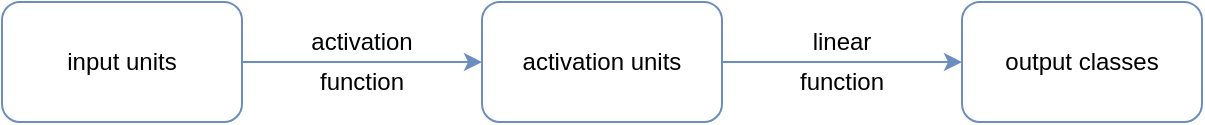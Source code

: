 <mxfile version="14.2.6" type="device"><diagram id="SidKNOpVCDnZnuMkLbVk" name="Page-1"><mxGraphModel dx="870" dy="682" grid="1" gridSize="10" guides="1" tooltips="1" connect="1" arrows="1" fold="1" page="1" pageScale="1" pageWidth="850" pageHeight="1100" math="0" shadow="0"><root><mxCell id="0"/><mxCell id="1" parent="0"/><mxCell id="0BGf-laRwpoRktwzxC-R-3" style="edgeStyle=orthogonalEdgeStyle;rounded=0;orthogonalLoop=1;jettySize=auto;html=1;exitX=1;exitY=0.5;exitDx=0;exitDy=0;fillColor=#dae8fc;strokeColor=#6c8ebf;" edge="1" parent="1" source="0BGf-laRwpoRktwzxC-R-1" target="0BGf-laRwpoRktwzxC-R-2"><mxGeometry relative="1" as="geometry"/></mxCell><mxCell id="0BGf-laRwpoRktwzxC-R-1" value="input units" style="rounded=1;whiteSpace=wrap;html=1;strokeColor=#6c8ebf;fillColor=none;" vertex="1" parent="1"><mxGeometry x="120" y="140" width="120" height="60" as="geometry"/></mxCell><mxCell id="0BGf-laRwpoRktwzxC-R-7" style="edgeStyle=orthogonalEdgeStyle;rounded=0;orthogonalLoop=1;jettySize=auto;html=1;entryX=0;entryY=0.5;entryDx=0;entryDy=0;fillColor=#dae8fc;strokeColor=#6c8ebf;" edge="1" parent="1" source="0BGf-laRwpoRktwzxC-R-2" target="0BGf-laRwpoRktwzxC-R-6"><mxGeometry relative="1" as="geometry"/></mxCell><mxCell id="0BGf-laRwpoRktwzxC-R-2" value="activation units" style="rounded=1;whiteSpace=wrap;html=1;strokeColor=#6c8ebf;fillColor=none;" vertex="1" parent="1"><mxGeometry x="360" y="140" width="120" height="60" as="geometry"/></mxCell><mxCell id="0BGf-laRwpoRktwzxC-R-4" value="function" style="text;html=1;strokeColor=none;fillColor=none;align=center;verticalAlign=middle;whiteSpace=wrap;rounded=0;" vertex="1" parent="1"><mxGeometry x="260" y="170" width="80" height="20" as="geometry"/></mxCell><mxCell id="0BGf-laRwpoRktwzxC-R-5" value="activation" style="text;html=1;strokeColor=none;fillColor=none;align=center;verticalAlign=middle;whiteSpace=wrap;rounded=0;" vertex="1" parent="1"><mxGeometry x="260" y="150" width="80" height="20" as="geometry"/></mxCell><mxCell id="0BGf-laRwpoRktwzxC-R-6" value="output classes" style="rounded=1;whiteSpace=wrap;html=1;strokeColor=#6c8ebf;fillColor=none;" vertex="1" parent="1"><mxGeometry x="600" y="140" width="120" height="60" as="geometry"/></mxCell><mxCell id="0BGf-laRwpoRktwzxC-R-8" value="linear" style="text;html=1;strokeColor=none;fillColor=none;align=center;verticalAlign=middle;whiteSpace=wrap;rounded=0;" vertex="1" parent="1"><mxGeometry x="500" y="150" width="80" height="20" as="geometry"/></mxCell><mxCell id="0BGf-laRwpoRktwzxC-R-11" value="function" style="text;html=1;strokeColor=none;fillColor=none;align=center;verticalAlign=middle;whiteSpace=wrap;rounded=0;" vertex="1" parent="1"><mxGeometry x="500" y="170" width="80" height="20" as="geometry"/></mxCell></root></mxGraphModel></diagram></mxfile>